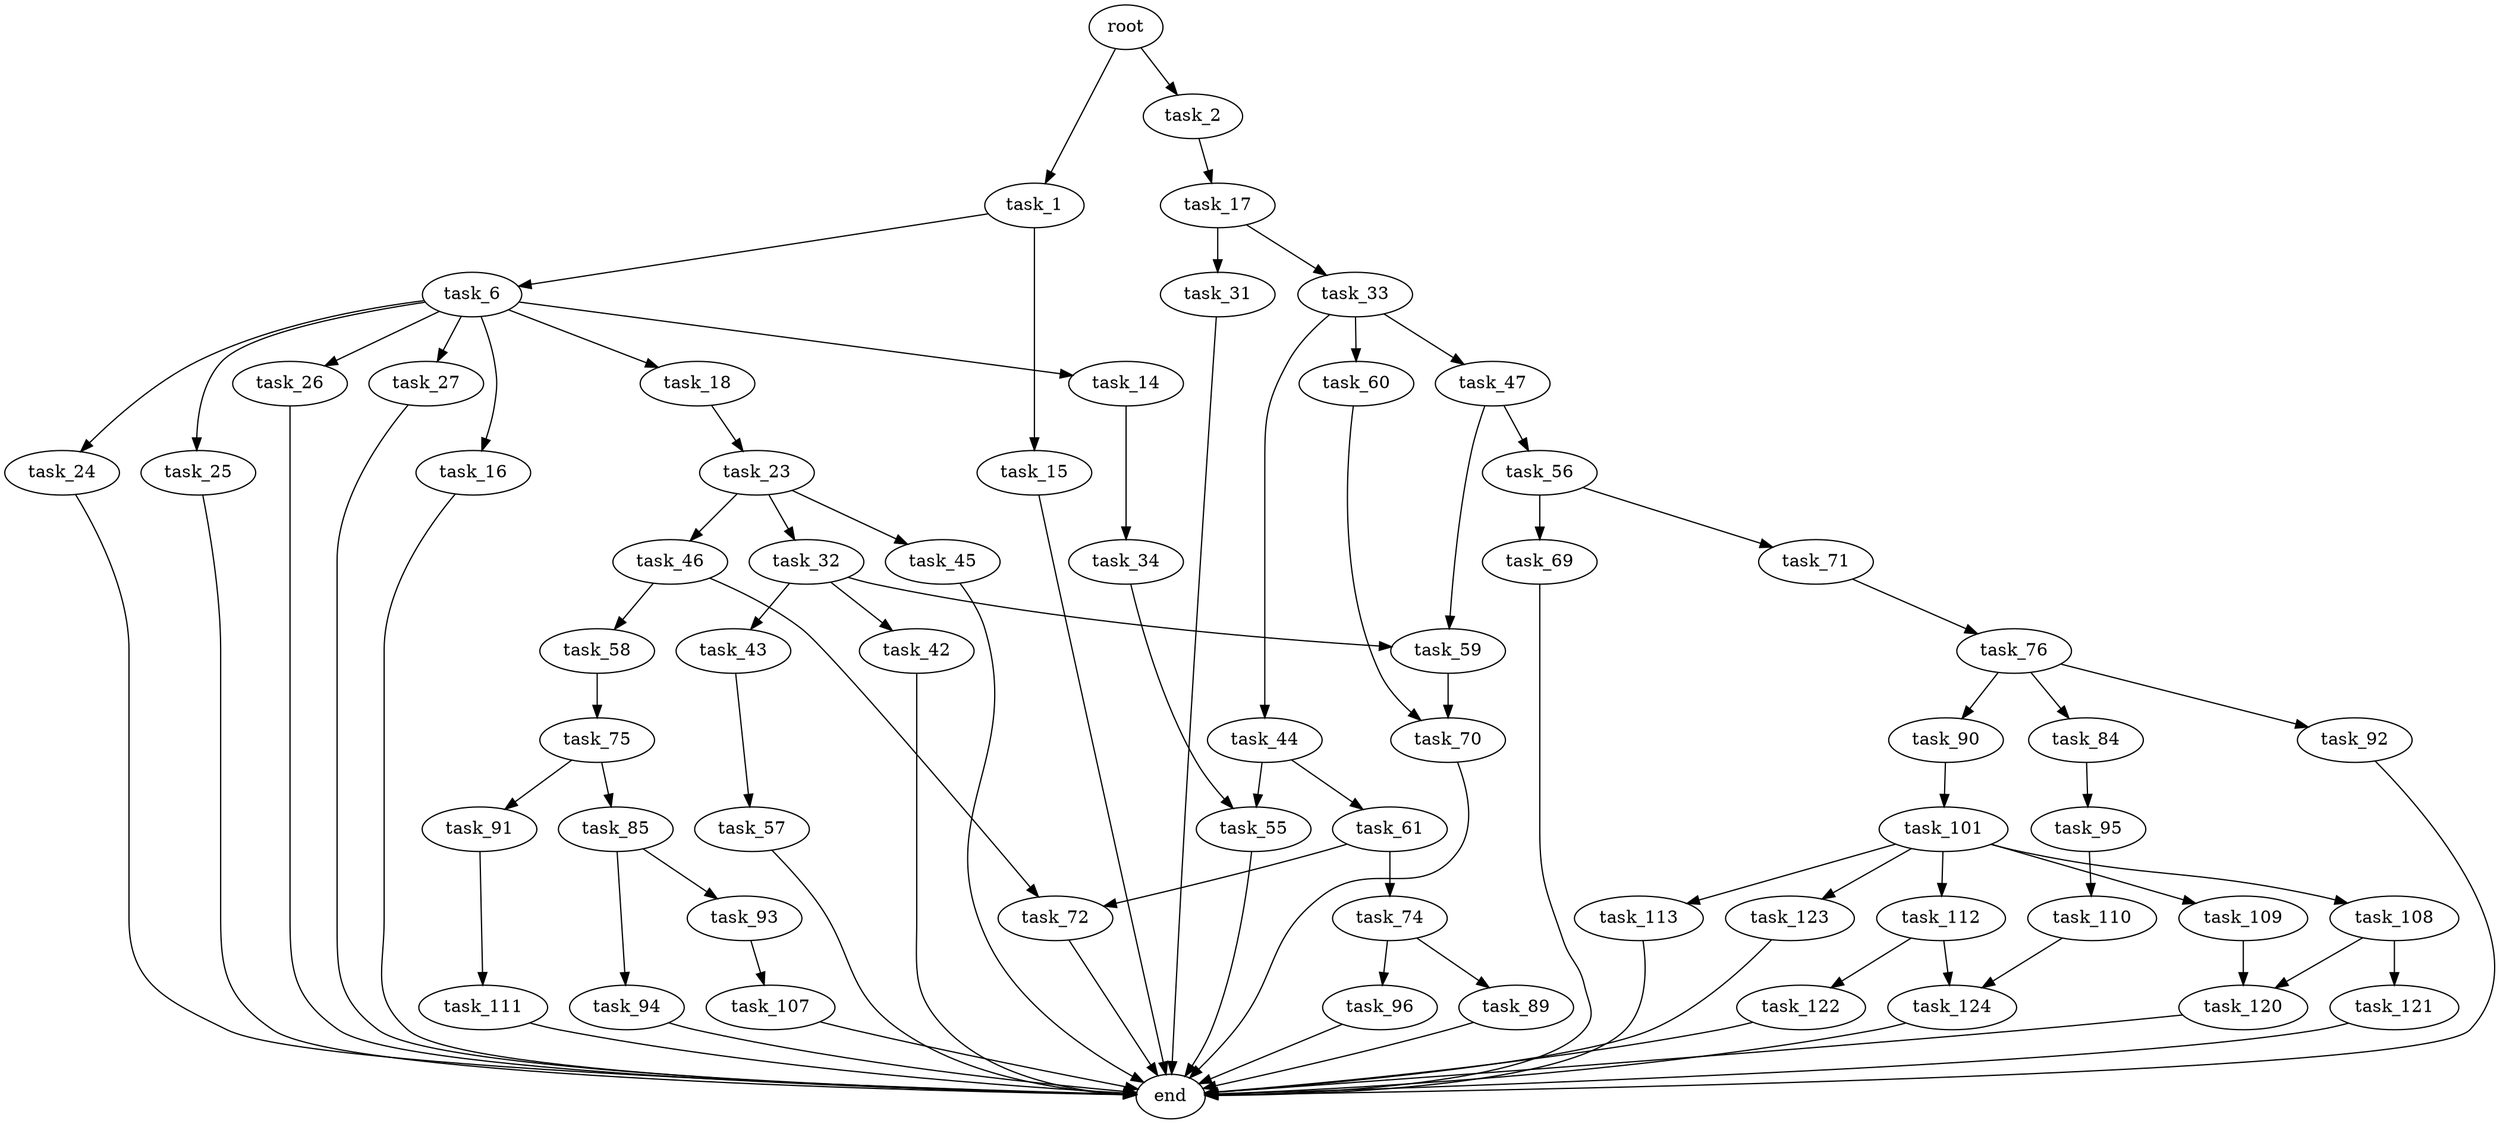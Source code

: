 digraph G {
  root [size="0.000000"];
  task_1 [size="231928233984.000000"];
  task_2 [size="6668893379.000000"];
  task_6 [size="4621340349.000000"];
  task_15 [size="28991029248.000000"];
  task_17 [size="467256878025.000000"];
  task_14 [size="29796828036.000000"];
  task_16 [size="47024719816.000000"];
  task_18 [size="494018641220.000000"];
  task_24 [size="18417594232.000000"];
  task_25 [size="28991029248.000000"];
  task_26 [size="463897253.000000"];
  task_27 [size="614793290502.000000"];
  task_34 [size="17444330775.000000"];
  end [size="0.000000"];
  task_31 [size="145151230322.000000"];
  task_33 [size="15830063126.000000"];
  task_23 [size="368293445632.000000"];
  task_32 [size="80534806109.000000"];
  task_45 [size="4014203586.000000"];
  task_46 [size="28991029248.000000"];
  task_42 [size="1073741824000.000000"];
  task_43 [size="422047650451.000000"];
  task_59 [size="3645695305.000000"];
  task_44 [size="12097159722.000000"];
  task_47 [size="52686274392.000000"];
  task_60 [size="32675311771.000000"];
  task_55 [size="2410733494.000000"];
  task_57 [size="134217728000.000000"];
  task_61 [size="26256058303.000000"];
  task_58 [size="40404173342.000000"];
  task_72 [size="19657893852.000000"];
  task_56 [size="549755813888.000000"];
  task_69 [size="119787326419.000000"];
  task_71 [size="13521228245.000000"];
  task_75 [size="27105786386.000000"];
  task_70 [size="8158723430.000000"];
  task_74 [size="109697369312.000000"];
  task_76 [size="17524223922.000000"];
  task_89 [size="106619851581.000000"];
  task_96 [size="339596750566.000000"];
  task_85 [size="52751307050.000000"];
  task_91 [size="7252039118.000000"];
  task_84 [size="778742248.000000"];
  task_90 [size="134217728000.000000"];
  task_92 [size="20558362116.000000"];
  task_95 [size="192764411808.000000"];
  task_93 [size="27545197642.000000"];
  task_94 [size="2851836664.000000"];
  task_101 [size="549755813888.000000"];
  task_111 [size="104710679265.000000"];
  task_107 [size="27013868040.000000"];
  task_110 [size="14443312915.000000"];
  task_108 [size="134217728000.000000"];
  task_109 [size="30419312291.000000"];
  task_112 [size="449460675676.000000"];
  task_113 [size="204232843189.000000"];
  task_123 [size="250289269713.000000"];
  task_120 [size="56860476451.000000"];
  task_121 [size="13287495731.000000"];
  task_124 [size="68719476736.000000"];
  task_122 [size="26187558152.000000"];

  root -> task_1 [size="1.000000"];
  root -> task_2 [size="1.000000"];
  task_1 -> task_6 [size="301989888.000000"];
  task_1 -> task_15 [size="301989888.000000"];
  task_2 -> task_17 [size="209715200.000000"];
  task_6 -> task_14 [size="411041792.000000"];
  task_6 -> task_16 [size="411041792.000000"];
  task_6 -> task_18 [size="411041792.000000"];
  task_6 -> task_24 [size="411041792.000000"];
  task_6 -> task_25 [size="411041792.000000"];
  task_6 -> task_26 [size="411041792.000000"];
  task_6 -> task_27 [size="411041792.000000"];
  task_15 -> end [size="1.000000"];
  task_17 -> task_31 [size="838860800.000000"];
  task_17 -> task_33 [size="838860800.000000"];
  task_14 -> task_34 [size="134217728.000000"];
  task_16 -> end [size="1.000000"];
  task_18 -> task_23 [size="536870912.000000"];
  task_24 -> end [size="1.000000"];
  task_25 -> end [size="1.000000"];
  task_26 -> end [size="1.000000"];
  task_27 -> end [size="1.000000"];
  task_34 -> task_55 [size="33554432.000000"];
  task_31 -> end [size="1.000000"];
  task_33 -> task_44 [size="411041792.000000"];
  task_33 -> task_47 [size="411041792.000000"];
  task_33 -> task_60 [size="411041792.000000"];
  task_23 -> task_32 [size="411041792.000000"];
  task_23 -> task_45 [size="411041792.000000"];
  task_23 -> task_46 [size="411041792.000000"];
  task_32 -> task_42 [size="301989888.000000"];
  task_32 -> task_43 [size="301989888.000000"];
  task_32 -> task_59 [size="301989888.000000"];
  task_45 -> end [size="1.000000"];
  task_46 -> task_58 [size="75497472.000000"];
  task_46 -> task_72 [size="75497472.000000"];
  task_42 -> end [size="1.000000"];
  task_43 -> task_57 [size="838860800.000000"];
  task_59 -> task_70 [size="209715200.000000"];
  task_44 -> task_55 [size="536870912.000000"];
  task_44 -> task_61 [size="536870912.000000"];
  task_47 -> task_56 [size="134217728.000000"];
  task_47 -> task_59 [size="134217728.000000"];
  task_60 -> task_70 [size="33554432.000000"];
  task_55 -> end [size="1.000000"];
  task_57 -> end [size="1.000000"];
  task_61 -> task_72 [size="679477248.000000"];
  task_61 -> task_74 [size="679477248.000000"];
  task_58 -> task_75 [size="679477248.000000"];
  task_72 -> end [size="1.000000"];
  task_56 -> task_69 [size="536870912.000000"];
  task_56 -> task_71 [size="536870912.000000"];
  task_69 -> end [size="1.000000"];
  task_71 -> task_76 [size="33554432.000000"];
  task_75 -> task_85 [size="33554432.000000"];
  task_75 -> task_91 [size="33554432.000000"];
  task_70 -> end [size="1.000000"];
  task_74 -> task_89 [size="75497472.000000"];
  task_74 -> task_96 [size="75497472.000000"];
  task_76 -> task_84 [size="838860800.000000"];
  task_76 -> task_90 [size="838860800.000000"];
  task_76 -> task_92 [size="838860800.000000"];
  task_89 -> end [size="1.000000"];
  task_96 -> end [size="1.000000"];
  task_85 -> task_93 [size="838860800.000000"];
  task_85 -> task_94 [size="838860800.000000"];
  task_91 -> task_111 [size="301989888.000000"];
  task_84 -> task_95 [size="33554432.000000"];
  task_90 -> task_101 [size="209715200.000000"];
  task_92 -> end [size="1.000000"];
  task_95 -> task_110 [size="134217728.000000"];
  task_93 -> task_107 [size="536870912.000000"];
  task_94 -> end [size="1.000000"];
  task_101 -> task_108 [size="536870912.000000"];
  task_101 -> task_109 [size="536870912.000000"];
  task_101 -> task_112 [size="536870912.000000"];
  task_101 -> task_113 [size="536870912.000000"];
  task_101 -> task_123 [size="536870912.000000"];
  task_111 -> end [size="1.000000"];
  task_107 -> end [size="1.000000"];
  task_110 -> task_124 [size="301989888.000000"];
  task_108 -> task_120 [size="209715200.000000"];
  task_108 -> task_121 [size="209715200.000000"];
  task_109 -> task_120 [size="838860800.000000"];
  task_112 -> task_122 [size="411041792.000000"];
  task_112 -> task_124 [size="411041792.000000"];
  task_113 -> end [size="1.000000"];
  task_123 -> end [size="1.000000"];
  task_120 -> end [size="1.000000"];
  task_121 -> end [size="1.000000"];
  task_124 -> end [size="1.000000"];
  task_122 -> end [size="1.000000"];
}

